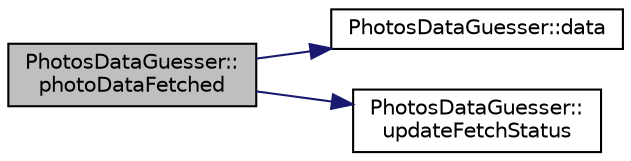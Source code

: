 digraph "PhotosDataGuesser::photoDataFetched"
{
 // LATEX_PDF_SIZE
  edge [fontname="Helvetica",fontsize="10",labelfontname="Helvetica",labelfontsize="10"];
  node [fontname="Helvetica",fontsize="10",shape=record];
  rankdir="LR";
  Node1 [label="PhotosDataGuesser::\lphotoDataFetched",height=0.2,width=0.4,color="black", fillcolor="grey75", style="filled", fontcolor="black",tooltip=" "];
  Node1 -> Node2 [color="midnightblue",fontsize="10",style="solid",fontname="Helvetica"];
  Node2 [label="PhotosDataGuesser::data",height=0.2,width=0.4,color="black", fillcolor="white", style="filled",URL="$class_photos_data_guesser.html#a6407dd88379eb705fe612c243968e54e",tooltip=" "];
  Node1 -> Node3 [color="midnightblue",fontsize="10",style="solid",fontname="Helvetica"];
  Node3 [label="PhotosDataGuesser::\lupdateFetchStatus",height=0.2,width=0.4,color="black", fillcolor="white", style="filled",URL="$class_photos_data_guesser.html#a4778b291708ab86102e93e49ea66fc5e",tooltip=" "];
}
